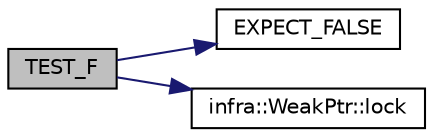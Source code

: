 digraph "TEST_F"
{
 // INTERACTIVE_SVG=YES
  edge [fontname="Helvetica",fontsize="10",labelfontname="Helvetica",labelfontsize="10"];
  node [fontname="Helvetica",fontsize="10",shape=record];
  rankdir="LR";
  Node48 [label="TEST_F",height=0.2,width=0.4,color="black", fillcolor="grey75", style="filled", fontcolor="black"];
  Node48 -> Node49 [color="midnightblue",fontsize="10",style="solid",fontname="Helvetica"];
  Node49 [label="EXPECT_FALSE",height=0.2,width=0.4,color="black", fillcolor="white", style="filled",URL="$d6/def/_test_json_8cpp.html#ac7ef10ed7113236e5f3dfce13707224e"];
  Node48 -> Node50 [color="midnightblue",fontsize="10",style="solid",fontname="Helvetica"];
  Node50 [label="infra::WeakPtr::lock",height=0.2,width=0.4,color="black", fillcolor="white", style="filled",URL="$d3/daa/classinfra_1_1_weak_ptr.html#ae6e1ed3db9166b935ebfcdea5bad3691"];
}
